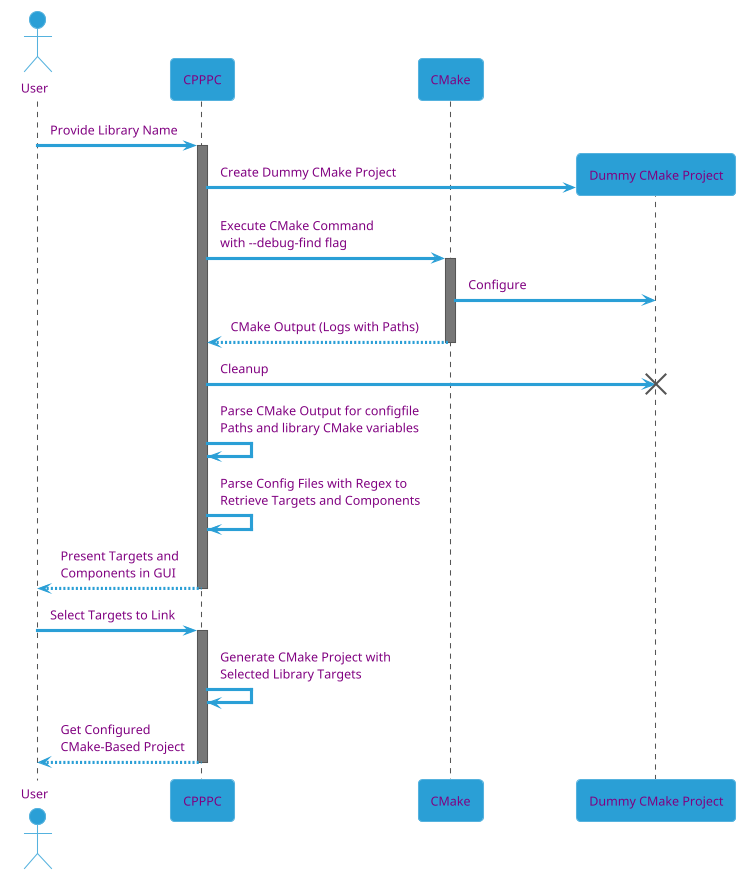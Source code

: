 @startuml

@startuml
!theme cyborg
skinparam backgroundColor #white
skinparam DefaultFontColor purple
actor User
participant CPPPC
participant CMake
participant "Dummy CMake Project" as DummyCMake


User -> CPPPC: Provide Library Name
activate CPPPC

create DummyCMake
CPPPC -> DummyCMake: Create Dummy CMake Project

CPPPC -> CMake: Execute CMake Command \nwith --debug-find flag
activate CMake
CMake -> DummyCMake: Configure

CMake --> CPPPC: CMake Output (Logs with Paths)
deactivate CMake

CPPPC -> DummyCMake: Cleanup
destroy DummyCMake

CPPPC -> CPPPC: Parse CMake Output for configfile \nPaths and library CMake variables
CPPPC -> CPPPC: Parse Config Files with Regex to \nRetrieve Targets and Components
CPPPC --> User: Present Targets and \nComponents in GUI
deactivate CPPPC

User -> CPPPC: Select Targets to Link
activate CPPPC
CPPPC -> CPPPC: Generate CMake Project with \nSelected Library Targets
CPPPC --> User: Get Configured \nCMake-Based Project
deactivate CPPPC

@enduml

@enduml
